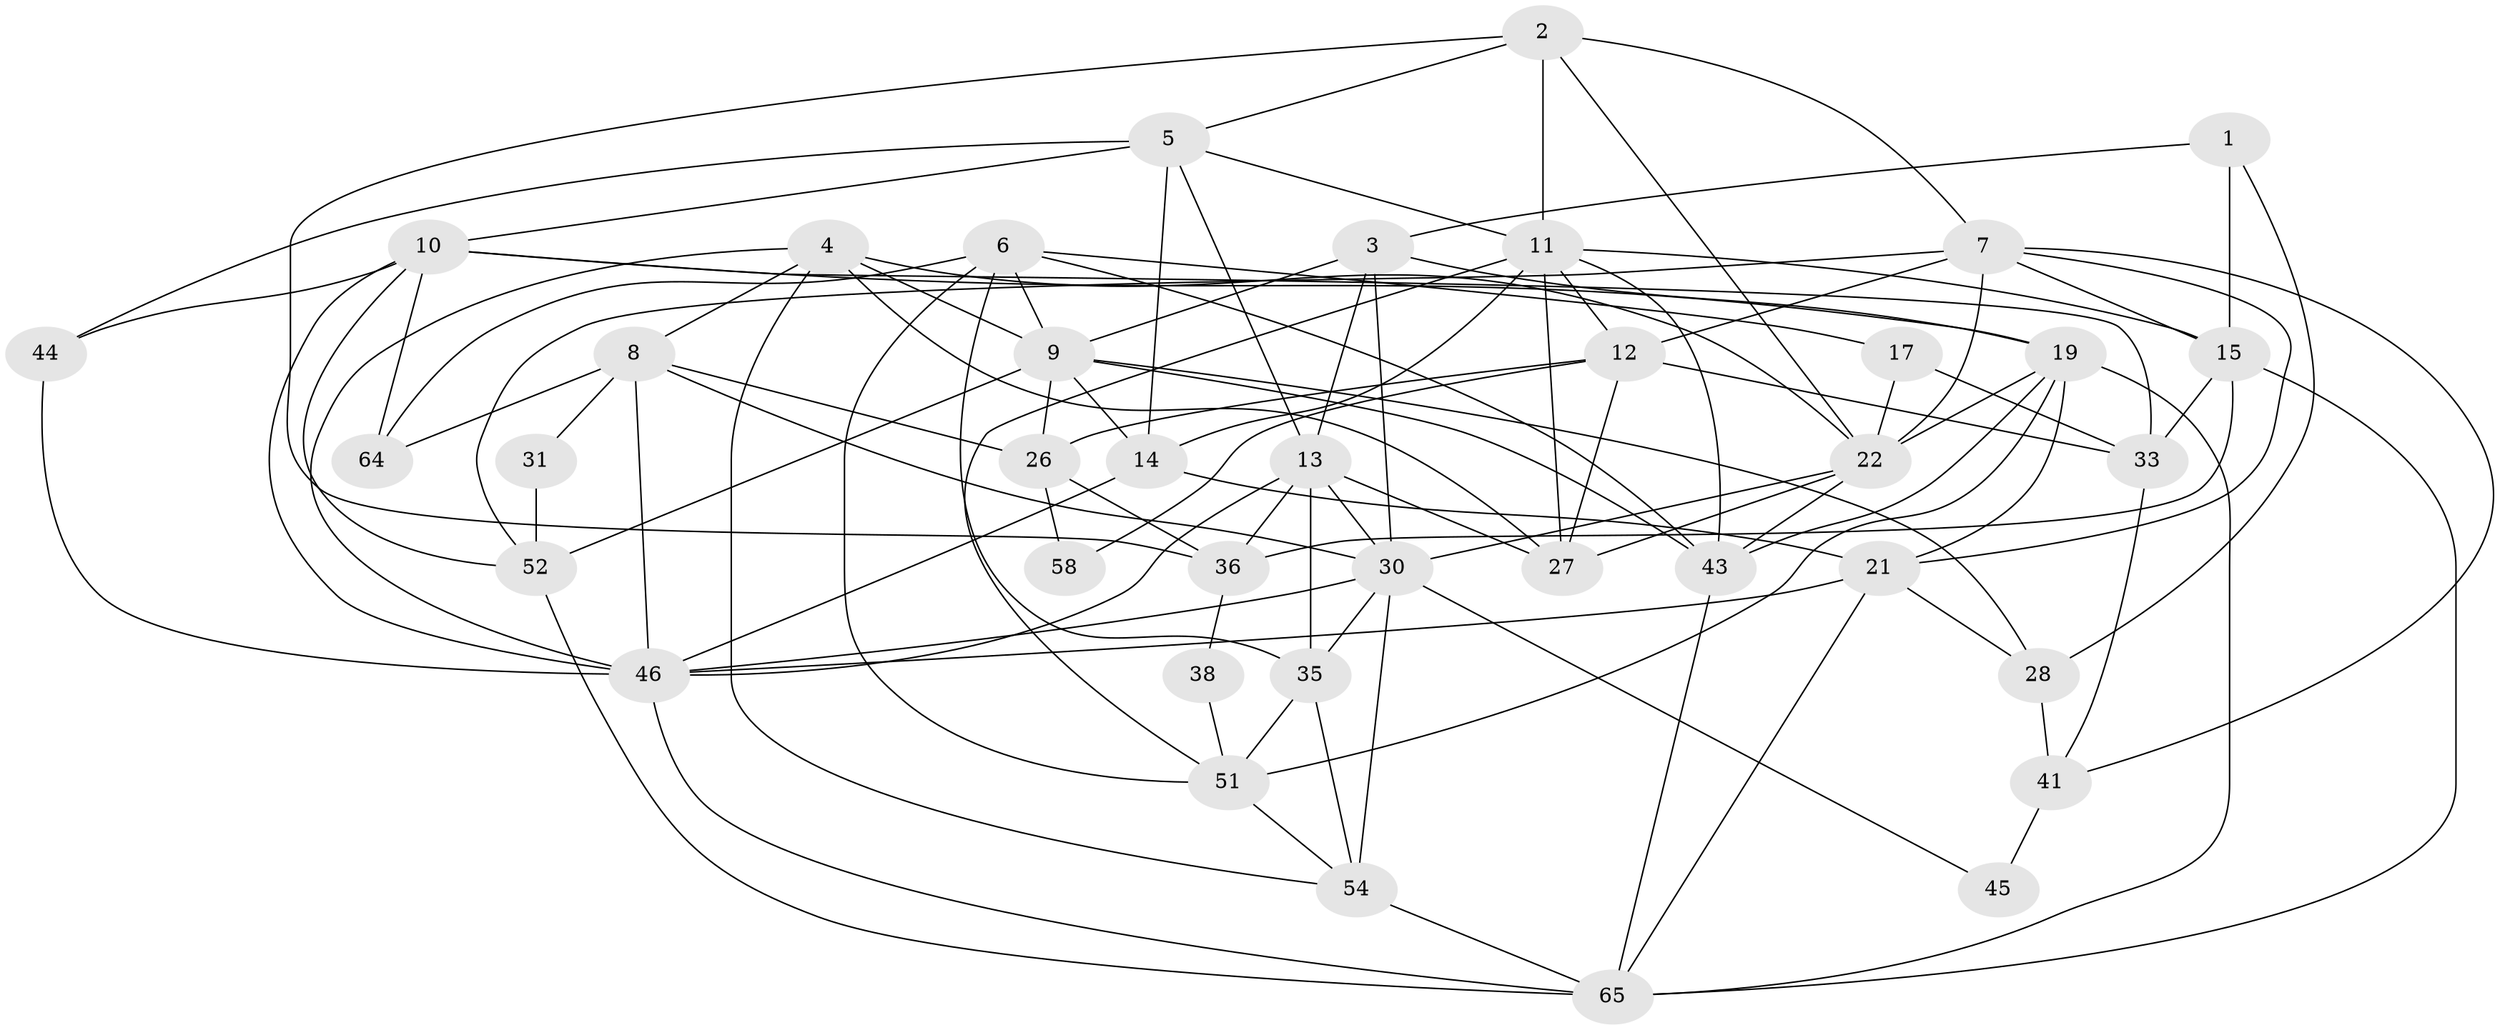 // Generated by graph-tools (version 1.1) at 2025/52/02/27/25 19:52:04]
// undirected, 39 vertices, 104 edges
graph export_dot {
graph [start="1"]
  node [color=gray90,style=filled];
  1;
  2 [super="+62"];
  3 [super="+40"];
  4 [super="+23"];
  5 [super="+16"];
  6 [super="+60"];
  7 [super="+48"];
  8 [super="+20"];
  9 [super="+59"];
  10 [super="+18"];
  11 [super="+42"];
  12 [super="+25"];
  13 [super="+24"];
  14 [super="+63"];
  15 [super="+47"];
  17 [super="+29"];
  19 [super="+34"];
  21 [super="+37"];
  22 [super="+69"];
  26 [super="+49"];
  27 [super="+32"];
  28 [super="+53"];
  30 [super="+39"];
  31;
  33;
  35 [super="+61"];
  36 [super="+50"];
  38;
  41 [super="+55"];
  43 [super="+70"];
  44;
  45;
  46 [super="+56"];
  51 [super="+57"];
  52 [super="+67"];
  54 [super="+66"];
  58;
  64;
  65 [super="+68"];
  1 -- 3;
  1 -- 28;
  1 -- 15;
  2 -- 22;
  2 -- 5;
  2 -- 11;
  2 -- 36;
  2 -- 7;
  3 -- 9;
  3 -- 30;
  3 -- 19;
  3 -- 13 [weight=2];
  4 -- 46;
  4 -- 22;
  4 -- 54;
  4 -- 9;
  4 -- 27;
  4 -- 8;
  5 -- 11;
  5 -- 44;
  5 -- 10;
  5 -- 13;
  5 -- 14;
  6 -- 51;
  6 -- 64;
  6 -- 17;
  6 -- 35;
  6 -- 9;
  6 -- 43;
  7 -- 52;
  7 -- 21;
  7 -- 12;
  7 -- 15;
  7 -- 22;
  7 -- 41;
  8 -- 64;
  8 -- 30;
  8 -- 26;
  8 -- 46;
  8 -- 31;
  9 -- 43;
  9 -- 26;
  9 -- 52;
  9 -- 28;
  9 -- 14;
  10 -- 52;
  10 -- 33;
  10 -- 64;
  10 -- 44;
  10 -- 46;
  10 -- 19;
  11 -- 27;
  11 -- 12;
  11 -- 51;
  11 -- 43;
  11 -- 14;
  11 -- 15;
  12 -- 58;
  12 -- 33;
  12 -- 26;
  12 -- 27;
  13 -- 35;
  13 -- 46;
  13 -- 36;
  13 -- 27;
  13 -- 30;
  14 -- 46;
  14 -- 21;
  15 -- 65;
  15 -- 33;
  15 -- 36;
  17 -- 33;
  17 -- 22;
  19 -- 65;
  19 -- 21;
  19 -- 22;
  19 -- 51;
  19 -- 43;
  21 -- 65;
  21 -- 28;
  21 -- 46;
  22 -- 27;
  22 -- 43;
  22 -- 30;
  26 -- 58;
  26 -- 36;
  28 -- 41;
  30 -- 35;
  30 -- 54;
  30 -- 46;
  30 -- 45;
  31 -- 52;
  33 -- 41;
  35 -- 54;
  35 -- 51;
  36 -- 38;
  38 -- 51;
  41 -- 45;
  43 -- 65;
  44 -- 46;
  46 -- 65;
  51 -- 54;
  52 -- 65;
  54 -- 65 [weight=2];
}
